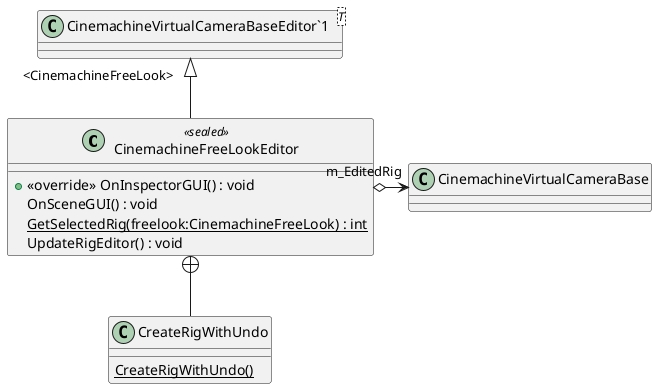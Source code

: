 @startuml
class CinemachineFreeLookEditor <<sealed>> {
    + <<override>> OnInspectorGUI() : void
    OnSceneGUI() : void
    {static} GetSelectedRig(freelook:CinemachineFreeLook) : int
    UpdateRigEditor() : void
}
class "CinemachineVirtualCameraBaseEditor`1"<T> {
}
class CreateRigWithUndo {
    {static} CreateRigWithUndo()
}
"CinemachineVirtualCameraBaseEditor`1" "<CinemachineFreeLook>" <|-- CinemachineFreeLookEditor
CinemachineFreeLookEditor o-> "m_EditedRig" CinemachineVirtualCameraBase
CinemachineFreeLookEditor +-- CreateRigWithUndo
@enduml
